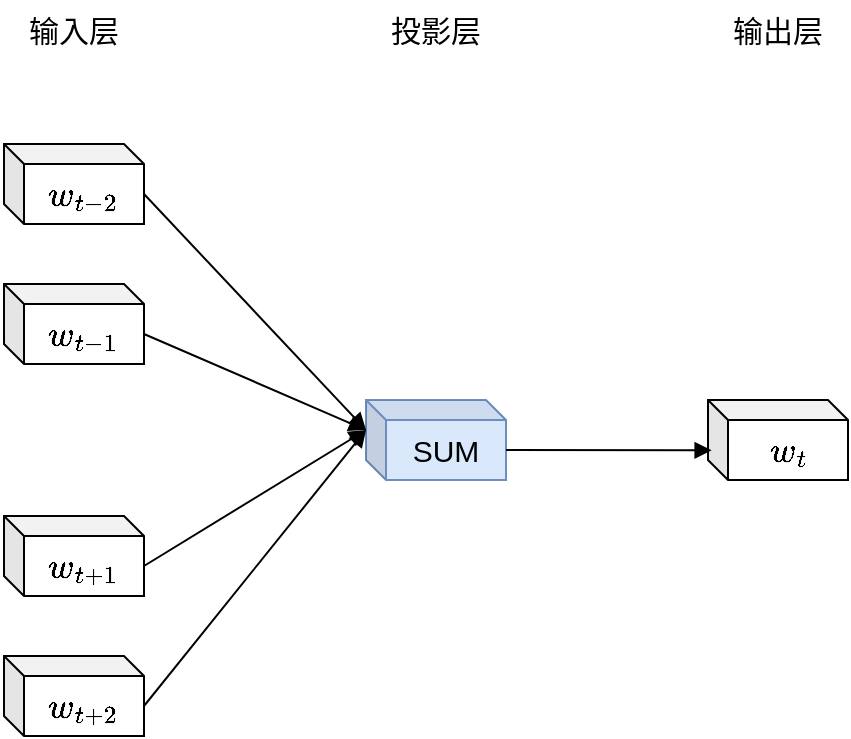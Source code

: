 <mxfile version="26.0.11">
  <diagram name="第 1 页" id="m1aWo5boRgaScrbksMZL">
    <mxGraphModel dx="789" dy="517" grid="1" gridSize="10" guides="1" tooltips="1" connect="1" arrows="1" fold="1" page="1" pageScale="1" pageWidth="827" pageHeight="1169" math="1" shadow="0">
      <root>
        <mxCell id="0" />
        <mxCell id="1" parent="0" />
        <mxCell id="Wfq07vaS3QpHIXOTxXQo-4" value="$$w_{t-2}$$" style="shape=cube;whiteSpace=wrap;html=1;boundedLbl=1;backgroundOutline=1;darkOpacity=0.05;darkOpacity2=0.1;size=10;fontSize=15;" vertex="1" parent="1">
          <mxGeometry x="129" y="152" width="70" height="40" as="geometry" />
        </mxCell>
        <mxCell id="Wfq07vaS3QpHIXOTxXQo-5" value="$$w_{t-1}$$" style="shape=cube;whiteSpace=wrap;html=1;boundedLbl=1;backgroundOutline=1;darkOpacity=0.05;darkOpacity2=0.1;size=10;fontSize=15;" vertex="1" parent="1">
          <mxGeometry x="129" y="222" width="70" height="40" as="geometry" />
        </mxCell>
        <mxCell id="Wfq07vaS3QpHIXOTxXQo-7" value="$$w_{t+1}$$" style="shape=cube;whiteSpace=wrap;html=1;boundedLbl=1;backgroundOutline=1;darkOpacity=0.05;darkOpacity2=0.1;size=10;fontSize=15;" vertex="1" parent="1">
          <mxGeometry x="129" y="338" width="70" height="40" as="geometry" />
        </mxCell>
        <mxCell id="Wfq07vaS3QpHIXOTxXQo-8" value="$$w_{t+2}$$" style="shape=cube;whiteSpace=wrap;html=1;boundedLbl=1;backgroundOutline=1;darkOpacity=0.05;darkOpacity2=0.1;size=10;fontSize=15;" vertex="1" parent="1">
          <mxGeometry x="129" y="408" width="70" height="40" as="geometry" />
        </mxCell>
        <mxCell id="Wfq07vaS3QpHIXOTxXQo-9" value="SUM" style="shape=cube;whiteSpace=wrap;html=1;boundedLbl=1;backgroundOutline=1;darkOpacity=0.05;darkOpacity2=0.1;size=10;fillColor=#dae8fc;strokeColor=#6c8ebf;fontSize=15;" vertex="1" parent="1">
          <mxGeometry x="310" y="280" width="70" height="40" as="geometry" />
        </mxCell>
        <mxCell id="Wfq07vaS3QpHIXOTxXQo-10" value="$$w_t$$" style="shape=cube;whiteSpace=wrap;html=1;boundedLbl=1;backgroundOutline=1;darkOpacity=0.05;darkOpacity2=0.1;size=10;fontSize=15;" vertex="1" parent="1">
          <mxGeometry x="481" y="280" width="70" height="40" as="geometry" />
        </mxCell>
        <mxCell id="Wfq07vaS3QpHIXOTxXQo-11" value="" style="endArrow=block;html=1;rounded=0;exitX=0;exitY=0;exitDx=70;exitDy=25;exitPerimeter=0;entryX=0;entryY=0;entryDx=0;entryDy=15;entryPerimeter=0;endFill=1;fontSize=15;" edge="1" parent="1" source="Wfq07vaS3QpHIXOTxXQo-4" target="Wfq07vaS3QpHIXOTxXQo-9">
          <mxGeometry width="50" height="50" relative="1" as="geometry">
            <mxPoint x="260" y="160" as="sourcePoint" />
            <mxPoint x="310" y="110" as="targetPoint" />
          </mxGeometry>
        </mxCell>
        <mxCell id="Wfq07vaS3QpHIXOTxXQo-12" value="" style="endArrow=block;html=1;rounded=0;exitX=0;exitY=0;exitDx=70;exitDy=25;exitPerimeter=0;endFill=1;entryX=0;entryY=0;entryDx=0;entryDy=15;entryPerimeter=0;fontSize=15;" edge="1" parent="1" source="Wfq07vaS3QpHIXOTxXQo-5" target="Wfq07vaS3QpHIXOTxXQo-9">
          <mxGeometry width="50" height="50" relative="1" as="geometry">
            <mxPoint x="180" y="175" as="sourcePoint" />
            <mxPoint x="280" y="330" as="targetPoint" />
          </mxGeometry>
        </mxCell>
        <mxCell id="Wfq07vaS3QpHIXOTxXQo-13" value="" style="endArrow=block;html=1;rounded=0;exitX=0;exitY=0;exitDx=70;exitDy=25;exitPerimeter=0;endFill=1;entryX=0;entryY=0;entryDx=0;entryDy=15;entryPerimeter=0;fontSize=15;" edge="1" parent="1" source="Wfq07vaS3QpHIXOTxXQo-7" target="Wfq07vaS3QpHIXOTxXQo-9">
          <mxGeometry width="50" height="50" relative="1" as="geometry">
            <mxPoint x="180" y="245" as="sourcePoint" />
            <mxPoint x="320" y="305" as="targetPoint" />
          </mxGeometry>
        </mxCell>
        <mxCell id="Wfq07vaS3QpHIXOTxXQo-14" value="" style="endArrow=block;html=1;rounded=0;exitX=0;exitY=0;exitDx=70;exitDy=25;exitPerimeter=0;endFill=1;entryX=0;entryY=0;entryDx=0;entryDy=15;entryPerimeter=0;fontSize=15;" edge="1" parent="1" source="Wfq07vaS3QpHIXOTxXQo-8" target="Wfq07vaS3QpHIXOTxXQo-9">
          <mxGeometry width="50" height="50" relative="1" as="geometry">
            <mxPoint x="180" y="385" as="sourcePoint" />
            <mxPoint x="320" y="305" as="targetPoint" />
          </mxGeometry>
        </mxCell>
        <mxCell id="Wfq07vaS3QpHIXOTxXQo-15" value="" style="endArrow=block;html=1;rounded=0;exitX=0;exitY=0;exitDx=70;exitDy=25;exitPerimeter=0;endFill=1;entryX=0.026;entryY=0.629;entryDx=0;entryDy=0;entryPerimeter=0;fontSize=15;" edge="1" parent="1" source="Wfq07vaS3QpHIXOTxXQo-9" target="Wfq07vaS3QpHIXOTxXQo-10">
          <mxGeometry width="50" height="50" relative="1" as="geometry">
            <mxPoint x="180" y="455" as="sourcePoint" />
            <mxPoint x="320" y="305" as="targetPoint" />
          </mxGeometry>
        </mxCell>
        <mxCell id="Wfq07vaS3QpHIXOTxXQo-16" value="输入层" style="text;html=1;align=center;verticalAlign=middle;whiteSpace=wrap;rounded=0;fontSize=15;fontFamily=Helvetica;" vertex="1" parent="1">
          <mxGeometry x="134" y="80" width="60" height="30" as="geometry" />
        </mxCell>
        <mxCell id="Wfq07vaS3QpHIXOTxXQo-17" value="投影层" style="text;html=1;align=center;verticalAlign=middle;whiteSpace=wrap;rounded=0;fontSize=15;fontFamily=Helvetica;" vertex="1" parent="1">
          <mxGeometry x="315" y="80" width="60" height="30" as="geometry" />
        </mxCell>
        <mxCell id="Wfq07vaS3QpHIXOTxXQo-18" value="输出层" style="text;html=1;align=center;verticalAlign=middle;whiteSpace=wrap;rounded=0;fontSize=15;fontFamily=Helvetica;" vertex="1" parent="1">
          <mxGeometry x="486" y="80" width="60" height="30" as="geometry" />
        </mxCell>
      </root>
    </mxGraphModel>
  </diagram>
</mxfile>
